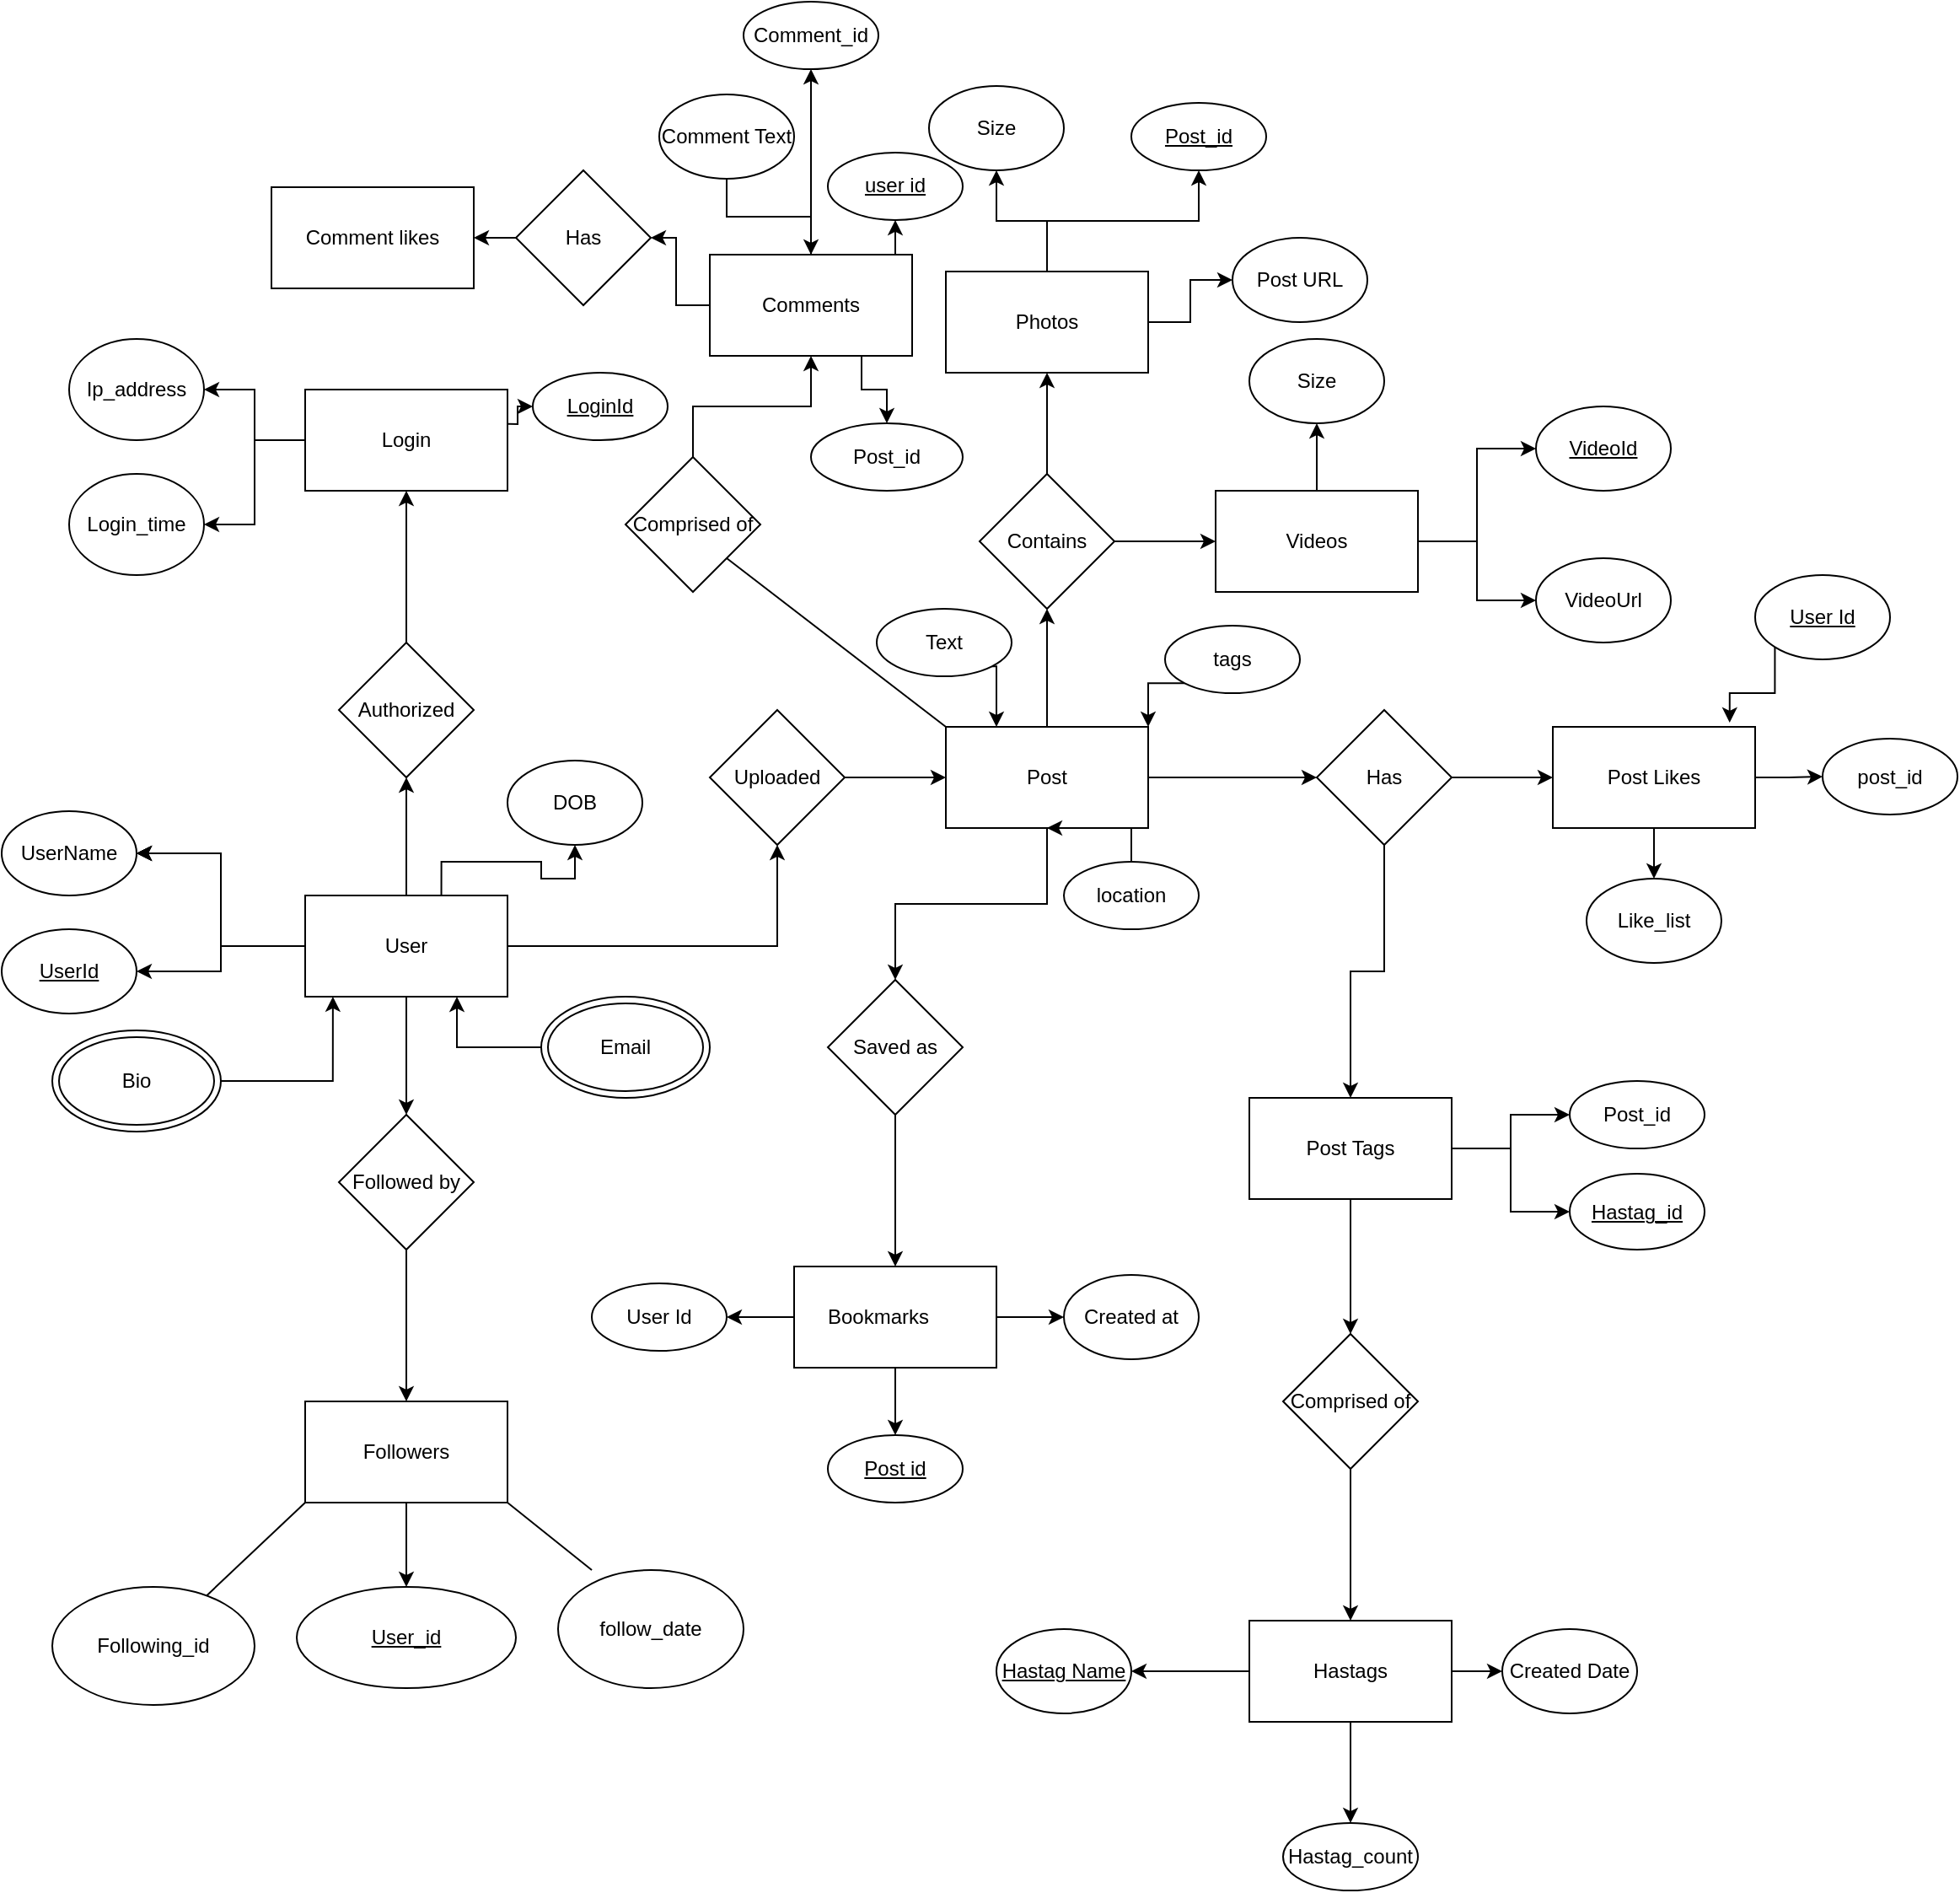 <mxfile version="23.1.2" type="device">
  <diagram name="Page-1" id="n7p46hA-KwcHDRGhU9Bj">
    <mxGraphModel dx="1123" dy="656" grid="1" gridSize="10" guides="1" tooltips="1" connect="1" arrows="1" fold="1" page="1" pageScale="1" pageWidth="1200" pageHeight="1300" background="#ffffff" math="0" shadow="0">
      <root>
        <mxCell id="0" />
        <mxCell id="1" parent="0" />
        <mxCell id="2x9wppMG4TO0C0dCaRWt-3" value="" style="edgeStyle=orthogonalEdgeStyle;rounded=0;orthogonalLoop=1;jettySize=auto;html=1;" edge="1" parent="1" source="2x9wppMG4TO0C0dCaRWt-12" target="2x9wppMG4TO0C0dCaRWt-14">
          <mxGeometry relative="1" as="geometry" />
        </mxCell>
        <mxCell id="2x9wppMG4TO0C0dCaRWt-4" value="" style="edgeStyle=orthogonalEdgeStyle;rounded=0;orthogonalLoop=1;jettySize=auto;html=1;" edge="1" parent="1" source="2x9wppMG4TO0C0dCaRWt-12" target="2x9wppMG4TO0C0dCaRWt-20">
          <mxGeometry relative="1" as="geometry" />
        </mxCell>
        <mxCell id="2x9wppMG4TO0C0dCaRWt-5" value="" style="edgeStyle=orthogonalEdgeStyle;rounded=0;orthogonalLoop=1;jettySize=auto;html=1;" edge="1" parent="1" source="2x9wppMG4TO0C0dCaRWt-12" target="2x9wppMG4TO0C0dCaRWt-29">
          <mxGeometry relative="1" as="geometry" />
        </mxCell>
        <mxCell id="2x9wppMG4TO0C0dCaRWt-6" value="" style="edgeStyle=orthogonalEdgeStyle;rounded=0;orthogonalLoop=1;jettySize=auto;html=1;" edge="1" parent="1" source="2x9wppMG4TO0C0dCaRWt-12" target="2x9wppMG4TO0C0dCaRWt-78">
          <mxGeometry relative="1" as="geometry" />
        </mxCell>
        <mxCell id="2x9wppMG4TO0C0dCaRWt-7" value="" style="edgeStyle=orthogonalEdgeStyle;rounded=0;orthogonalLoop=1;jettySize=auto;html=1;" edge="1" parent="1" source="2x9wppMG4TO0C0dCaRWt-12" target="2x9wppMG4TO0C0dCaRWt-78">
          <mxGeometry relative="1" as="geometry" />
        </mxCell>
        <mxCell id="2x9wppMG4TO0C0dCaRWt-8" value="" style="edgeStyle=orthogonalEdgeStyle;rounded=0;orthogonalLoop=1;jettySize=auto;html=1;" edge="1" parent="1" source="2x9wppMG4TO0C0dCaRWt-12" target="2x9wppMG4TO0C0dCaRWt-78">
          <mxGeometry relative="1" as="geometry" />
        </mxCell>
        <mxCell id="2x9wppMG4TO0C0dCaRWt-9" value="" style="edgeStyle=orthogonalEdgeStyle;rounded=0;orthogonalLoop=1;jettySize=auto;html=1;" edge="1" parent="1" source="2x9wppMG4TO0C0dCaRWt-12" target="2x9wppMG4TO0C0dCaRWt-78">
          <mxGeometry relative="1" as="geometry" />
        </mxCell>
        <mxCell id="2x9wppMG4TO0C0dCaRWt-10" value="" style="edgeStyle=orthogonalEdgeStyle;rounded=0;orthogonalLoop=1;jettySize=auto;html=1;" edge="1" parent="1" source="2x9wppMG4TO0C0dCaRWt-12" target="2x9wppMG4TO0C0dCaRWt-79">
          <mxGeometry relative="1" as="geometry" />
        </mxCell>
        <mxCell id="2x9wppMG4TO0C0dCaRWt-11" value="" style="edgeStyle=orthogonalEdgeStyle;rounded=0;orthogonalLoop=1;jettySize=auto;html=1;exitX=0.673;exitY=0.044;exitDx=0;exitDy=0;exitPerimeter=0;" edge="1" parent="1" source="2x9wppMG4TO0C0dCaRWt-12" target="2x9wppMG4TO0C0dCaRWt-82">
          <mxGeometry relative="1" as="geometry" />
        </mxCell>
        <mxCell id="2x9wppMG4TO0C0dCaRWt-12" value="User" style="rounded=0;whiteSpace=wrap;html=1;" vertex="1" parent="1">
          <mxGeometry x="190" y="638" width="120" height="60" as="geometry" />
        </mxCell>
        <mxCell id="2x9wppMG4TO0C0dCaRWt-13" value="" style="edgeStyle=orthogonalEdgeStyle;rounded=0;orthogonalLoop=1;jettySize=auto;html=1;" edge="1" parent="1" source="2x9wppMG4TO0C0dCaRWt-14" target="2x9wppMG4TO0C0dCaRWt-18">
          <mxGeometry relative="1" as="geometry" />
        </mxCell>
        <mxCell id="2x9wppMG4TO0C0dCaRWt-14" value="Authorized" style="rhombus;whiteSpace=wrap;html=1;rounded=0;" vertex="1" parent="1">
          <mxGeometry x="210" y="488" width="80" height="80" as="geometry" />
        </mxCell>
        <mxCell id="2x9wppMG4TO0C0dCaRWt-15" value="" style="edgeStyle=orthogonalEdgeStyle;rounded=0;orthogonalLoop=1;jettySize=auto;html=1;" edge="1" parent="1" source="2x9wppMG4TO0C0dCaRWt-18" target="2x9wppMG4TO0C0dCaRWt-85">
          <mxGeometry relative="1" as="geometry" />
        </mxCell>
        <mxCell id="2x9wppMG4TO0C0dCaRWt-16" value="" style="edgeStyle=orthogonalEdgeStyle;rounded=0;orthogonalLoop=1;jettySize=auto;html=1;" edge="1" parent="1" source="2x9wppMG4TO0C0dCaRWt-18" target="2x9wppMG4TO0C0dCaRWt-86">
          <mxGeometry relative="1" as="geometry" />
        </mxCell>
        <mxCell id="2x9wppMG4TO0C0dCaRWt-17" value="" style="edgeStyle=orthogonalEdgeStyle;rounded=0;orthogonalLoop=1;jettySize=auto;html=1;" edge="1" parent="1" target="2x9wppMG4TO0C0dCaRWt-87">
          <mxGeometry relative="1" as="geometry">
            <mxPoint x="295.0" y="358.0" as="sourcePoint" />
          </mxGeometry>
        </mxCell>
        <mxCell id="2x9wppMG4TO0C0dCaRWt-18" value="Login" style="whiteSpace=wrap;html=1;rounded=0;" vertex="1" parent="1">
          <mxGeometry x="190" y="338" width="120" height="60" as="geometry" />
        </mxCell>
        <mxCell id="2x9wppMG4TO0C0dCaRWt-19" value="" style="edgeStyle=orthogonalEdgeStyle;rounded=0;orthogonalLoop=1;jettySize=auto;html=1;" edge="1" parent="1" source="2x9wppMG4TO0C0dCaRWt-20" target="2x9wppMG4TO0C0dCaRWt-22">
          <mxGeometry relative="1" as="geometry" />
        </mxCell>
        <mxCell id="2x9wppMG4TO0C0dCaRWt-20" value="Followed by" style="rhombus;whiteSpace=wrap;html=1;rounded=0;" vertex="1" parent="1">
          <mxGeometry x="210" y="768" width="80" height="80" as="geometry" />
        </mxCell>
        <mxCell id="2x9wppMG4TO0C0dCaRWt-21" value="" style="edgeStyle=orthogonalEdgeStyle;rounded=0;orthogonalLoop=1;jettySize=auto;html=1;" edge="1" parent="1" source="2x9wppMG4TO0C0dCaRWt-22" target="2x9wppMG4TO0C0dCaRWt-24">
          <mxGeometry relative="1" as="geometry" />
        </mxCell>
        <mxCell id="2x9wppMG4TO0C0dCaRWt-22" value="Followers" style="whiteSpace=wrap;html=1;rounded=0;" vertex="1" parent="1">
          <mxGeometry x="190" y="938" width="120" height="60" as="geometry" />
        </mxCell>
        <mxCell id="2x9wppMG4TO0C0dCaRWt-23" value="Following_id" style="ellipse;whiteSpace=wrap;html=1;" vertex="1" parent="1">
          <mxGeometry x="40" y="1048" width="120" height="70" as="geometry" />
        </mxCell>
        <mxCell id="2x9wppMG4TO0C0dCaRWt-24" value="&lt;u&gt;User_id&lt;/u&gt;" style="ellipse;whiteSpace=wrap;html=1;rounded=0;" vertex="1" parent="1">
          <mxGeometry x="185" y="1048" width="130" height="60" as="geometry" />
        </mxCell>
        <mxCell id="2x9wppMG4TO0C0dCaRWt-25" value="" style="endArrow=none;html=1;rounded=0;exitX=0;exitY=1;exitDx=0;exitDy=0;" edge="1" parent="1" source="2x9wppMG4TO0C0dCaRWt-22" target="2x9wppMG4TO0C0dCaRWt-23">
          <mxGeometry width="50" height="50" relative="1" as="geometry">
            <mxPoint x="220" y="918" as="sourcePoint" />
            <mxPoint x="270" y="868" as="targetPoint" />
          </mxGeometry>
        </mxCell>
        <mxCell id="2x9wppMG4TO0C0dCaRWt-26" value="follow_date" style="ellipse;whiteSpace=wrap;html=1;" vertex="1" parent="1">
          <mxGeometry x="340" y="1038" width="110" height="70" as="geometry" />
        </mxCell>
        <mxCell id="2x9wppMG4TO0C0dCaRWt-27" value="" style="endArrow=none;html=1;rounded=0;entryX=1;entryY=1;entryDx=0;entryDy=0;exitX=0.182;exitY=0;exitDx=0;exitDy=0;exitPerimeter=0;" edge="1" parent="1" source="2x9wppMG4TO0C0dCaRWt-26" target="2x9wppMG4TO0C0dCaRWt-22">
          <mxGeometry width="50" height="50" relative="1" as="geometry">
            <mxPoint x="220" y="1008" as="sourcePoint" />
            <mxPoint x="270" y="958" as="targetPoint" />
          </mxGeometry>
        </mxCell>
        <mxCell id="2x9wppMG4TO0C0dCaRWt-28" value="" style="edgeStyle=orthogonalEdgeStyle;rounded=0;orthogonalLoop=1;jettySize=auto;html=1;" edge="1" parent="1" source="2x9wppMG4TO0C0dCaRWt-29" target="2x9wppMG4TO0C0dCaRWt-33">
          <mxGeometry relative="1" as="geometry" />
        </mxCell>
        <mxCell id="2x9wppMG4TO0C0dCaRWt-29" value="Uploaded" style="rhombus;whiteSpace=wrap;html=1;rounded=0;" vertex="1" parent="1">
          <mxGeometry x="430" y="528" width="80" height="80" as="geometry" />
        </mxCell>
        <mxCell id="2x9wppMG4TO0C0dCaRWt-30" value="" style="edgeStyle=orthogonalEdgeStyle;rounded=0;orthogonalLoop=1;jettySize=auto;html=1;" edge="1" parent="1" source="2x9wppMG4TO0C0dCaRWt-33" target="2x9wppMG4TO0C0dCaRWt-36">
          <mxGeometry relative="1" as="geometry" />
        </mxCell>
        <mxCell id="2x9wppMG4TO0C0dCaRWt-31" value="" style="edgeStyle=orthogonalEdgeStyle;rounded=0;orthogonalLoop=1;jettySize=auto;html=1;" edge="1" parent="1" source="2x9wppMG4TO0C0dCaRWt-33" target="2x9wppMG4TO0C0dCaRWt-46">
          <mxGeometry relative="1" as="geometry" />
        </mxCell>
        <mxCell id="2x9wppMG4TO0C0dCaRWt-32" value="" style="edgeStyle=orthogonalEdgeStyle;rounded=0;orthogonalLoop=1;jettySize=auto;html=1;" edge="1" parent="1" source="2x9wppMG4TO0C0dCaRWt-33" target="2x9wppMG4TO0C0dCaRWt-51">
          <mxGeometry relative="1" as="geometry" />
        </mxCell>
        <mxCell id="2x9wppMG4TO0C0dCaRWt-33" value="Post" style="whiteSpace=wrap;html=1;rounded=0;" vertex="1" parent="1">
          <mxGeometry x="570" y="538" width="120" height="60" as="geometry" />
        </mxCell>
        <mxCell id="2x9wppMG4TO0C0dCaRWt-34" value="" style="edgeStyle=orthogonalEdgeStyle;rounded=0;orthogonalLoop=1;jettySize=auto;html=1;" edge="1" parent="1" source="2x9wppMG4TO0C0dCaRWt-36" target="2x9wppMG4TO0C0dCaRWt-40">
          <mxGeometry relative="1" as="geometry" />
        </mxCell>
        <mxCell id="2x9wppMG4TO0C0dCaRWt-35" value="" style="edgeStyle=orthogonalEdgeStyle;rounded=0;orthogonalLoop=1;jettySize=auto;html=1;" edge="1" parent="1" source="2x9wppMG4TO0C0dCaRWt-36" target="2x9wppMG4TO0C0dCaRWt-44">
          <mxGeometry relative="1" as="geometry" />
        </mxCell>
        <mxCell id="2x9wppMG4TO0C0dCaRWt-36" value="Contains" style="rhombus;whiteSpace=wrap;html=1;rounded=0;" vertex="1" parent="1">
          <mxGeometry x="590" y="388" width="80" height="80" as="geometry" />
        </mxCell>
        <mxCell id="2x9wppMG4TO0C0dCaRWt-37" value="" style="edgeStyle=orthogonalEdgeStyle;rounded=0;orthogonalLoop=1;jettySize=auto;html=1;" edge="1" parent="1" source="2x9wppMG4TO0C0dCaRWt-40" target="2x9wppMG4TO0C0dCaRWt-88">
          <mxGeometry relative="1" as="geometry" />
        </mxCell>
        <mxCell id="2x9wppMG4TO0C0dCaRWt-38" value="" style="edgeStyle=orthogonalEdgeStyle;rounded=0;orthogonalLoop=1;jettySize=auto;html=1;" edge="1" parent="1" source="2x9wppMG4TO0C0dCaRWt-40" target="2x9wppMG4TO0C0dCaRWt-89">
          <mxGeometry relative="1" as="geometry" />
        </mxCell>
        <mxCell id="2x9wppMG4TO0C0dCaRWt-39" value="" style="edgeStyle=orthogonalEdgeStyle;rounded=0;orthogonalLoop=1;jettySize=auto;html=1;" edge="1" parent="1" source="2x9wppMG4TO0C0dCaRWt-40" target="2x9wppMG4TO0C0dCaRWt-90">
          <mxGeometry relative="1" as="geometry" />
        </mxCell>
        <mxCell id="2x9wppMG4TO0C0dCaRWt-40" value="Photos" style="whiteSpace=wrap;html=1;rounded=0;" vertex="1" parent="1">
          <mxGeometry x="570" y="268" width="120" height="60" as="geometry" />
        </mxCell>
        <mxCell id="2x9wppMG4TO0C0dCaRWt-41" value="" style="edgeStyle=orthogonalEdgeStyle;rounded=0;orthogonalLoop=1;jettySize=auto;html=1;" edge="1" parent="1" source="2x9wppMG4TO0C0dCaRWt-44" target="2x9wppMG4TO0C0dCaRWt-91">
          <mxGeometry relative="1" as="geometry" />
        </mxCell>
        <mxCell id="2x9wppMG4TO0C0dCaRWt-42" value="" style="edgeStyle=orthogonalEdgeStyle;rounded=0;orthogonalLoop=1;jettySize=auto;html=1;" edge="1" parent="1" source="2x9wppMG4TO0C0dCaRWt-44" target="2x9wppMG4TO0C0dCaRWt-92">
          <mxGeometry relative="1" as="geometry" />
        </mxCell>
        <mxCell id="2x9wppMG4TO0C0dCaRWt-43" value="" style="edgeStyle=orthogonalEdgeStyle;rounded=0;orthogonalLoop=1;jettySize=auto;html=1;" edge="1" parent="1" source="2x9wppMG4TO0C0dCaRWt-44" target="2x9wppMG4TO0C0dCaRWt-93">
          <mxGeometry relative="1" as="geometry" />
        </mxCell>
        <mxCell id="2x9wppMG4TO0C0dCaRWt-44" value="Videos" style="whiteSpace=wrap;html=1;rounded=0;" vertex="1" parent="1">
          <mxGeometry x="730" y="398" width="120" height="60" as="geometry" />
        </mxCell>
        <mxCell id="2x9wppMG4TO0C0dCaRWt-45" value="" style="edgeStyle=orthogonalEdgeStyle;rounded=0;orthogonalLoop=1;jettySize=auto;html=1;" edge="1" parent="1" source="2x9wppMG4TO0C0dCaRWt-46" target="2x9wppMG4TO0C0dCaRWt-49">
          <mxGeometry relative="1" as="geometry" />
        </mxCell>
        <mxCell id="2x9wppMG4TO0C0dCaRWt-46" value="Has" style="rhombus;whiteSpace=wrap;html=1;rounded=0;" vertex="1" parent="1">
          <mxGeometry x="790" y="528" width="80" height="80" as="geometry" />
        </mxCell>
        <mxCell id="2x9wppMG4TO0C0dCaRWt-47" value="" style="edgeStyle=orthogonalEdgeStyle;rounded=0;orthogonalLoop=1;jettySize=auto;html=1;" edge="1" parent="1" source="2x9wppMG4TO0C0dCaRWt-49" target="2x9wppMG4TO0C0dCaRWt-105">
          <mxGeometry relative="1" as="geometry" />
        </mxCell>
        <mxCell id="2x9wppMG4TO0C0dCaRWt-48" value="" style="edgeStyle=orthogonalEdgeStyle;rounded=0;orthogonalLoop=1;jettySize=auto;html=1;" edge="1" parent="1" source="2x9wppMG4TO0C0dCaRWt-49" target="2x9wppMG4TO0C0dCaRWt-106">
          <mxGeometry relative="1" as="geometry" />
        </mxCell>
        <mxCell id="2x9wppMG4TO0C0dCaRWt-49" value="Post Likes" style="whiteSpace=wrap;html=1;rounded=0;" vertex="1" parent="1">
          <mxGeometry x="930" y="538" width="120" height="60" as="geometry" />
        </mxCell>
        <mxCell id="2x9wppMG4TO0C0dCaRWt-50" value="" style="edgeStyle=orthogonalEdgeStyle;rounded=0;orthogonalLoop=1;jettySize=auto;html=1;" edge="1" parent="1" source="2x9wppMG4TO0C0dCaRWt-51" target="2x9wppMG4TO0C0dCaRWt-60">
          <mxGeometry relative="1" as="geometry" />
        </mxCell>
        <mxCell id="2x9wppMG4TO0C0dCaRWt-51" value="Saved as" style="rhombus;whiteSpace=wrap;html=1;rounded=0;" vertex="1" parent="1">
          <mxGeometry x="500" y="688" width="80" height="80" as="geometry" />
        </mxCell>
        <mxCell id="2x9wppMG4TO0C0dCaRWt-52" value="" style="edgeStyle=orthogonalEdgeStyle;rounded=0;orthogonalLoop=1;jettySize=auto;html=1;exitX=0.5;exitY=1;exitDx=0;exitDy=0;" edge="1" parent="1" source="2x9wppMG4TO0C0dCaRWt-46" target="2x9wppMG4TO0C0dCaRWt-56">
          <mxGeometry relative="1" as="geometry">
            <mxPoint x="730" y="778.0" as="sourcePoint" />
          </mxGeometry>
        </mxCell>
        <mxCell id="2x9wppMG4TO0C0dCaRWt-53" value="" style="edgeStyle=orthogonalEdgeStyle;rounded=0;orthogonalLoop=1;jettySize=auto;html=1;" edge="1" parent="1" source="2x9wppMG4TO0C0dCaRWt-56" target="2x9wppMG4TO0C0dCaRWt-62">
          <mxGeometry relative="1" as="geometry" />
        </mxCell>
        <mxCell id="2x9wppMG4TO0C0dCaRWt-54" value="" style="edgeStyle=orthogonalEdgeStyle;rounded=0;orthogonalLoop=1;jettySize=auto;html=1;" edge="1" parent="1" source="2x9wppMG4TO0C0dCaRWt-56" target="2x9wppMG4TO0C0dCaRWt-115">
          <mxGeometry relative="1" as="geometry" />
        </mxCell>
        <mxCell id="2x9wppMG4TO0C0dCaRWt-55" value="" style="edgeStyle=orthogonalEdgeStyle;rounded=0;orthogonalLoop=1;jettySize=auto;html=1;" edge="1" parent="1" source="2x9wppMG4TO0C0dCaRWt-56" target="2x9wppMG4TO0C0dCaRWt-116">
          <mxGeometry relative="1" as="geometry" />
        </mxCell>
        <mxCell id="2x9wppMG4TO0C0dCaRWt-56" value="Post Tags" style="whiteSpace=wrap;html=1;rounded=0;" vertex="1" parent="1">
          <mxGeometry x="750" y="758" width="120" height="60" as="geometry" />
        </mxCell>
        <mxCell id="2x9wppMG4TO0C0dCaRWt-57" value="" style="edgeStyle=orthogonalEdgeStyle;rounded=0;orthogonalLoop=1;jettySize=auto;html=1;" edge="1" parent="1" source="2x9wppMG4TO0C0dCaRWt-60" target="2x9wppMG4TO0C0dCaRWt-109">
          <mxGeometry relative="1" as="geometry" />
        </mxCell>
        <mxCell id="2x9wppMG4TO0C0dCaRWt-58" value="" style="edgeStyle=orthogonalEdgeStyle;rounded=0;orthogonalLoop=1;jettySize=auto;html=1;" edge="1" parent="1" source="2x9wppMG4TO0C0dCaRWt-60" target="2x9wppMG4TO0C0dCaRWt-110">
          <mxGeometry relative="1" as="geometry" />
        </mxCell>
        <mxCell id="2x9wppMG4TO0C0dCaRWt-59" value="" style="edgeStyle=orthogonalEdgeStyle;rounded=0;orthogonalLoop=1;jettySize=auto;html=1;" edge="1" parent="1" source="2x9wppMG4TO0C0dCaRWt-60" target="2x9wppMG4TO0C0dCaRWt-111">
          <mxGeometry relative="1" as="geometry" />
        </mxCell>
        <mxCell id="2x9wppMG4TO0C0dCaRWt-60" value="Bookmarks&lt;span style=&quot;white-space: pre;&quot;&gt;&#x9;&lt;/span&gt;" style="whiteSpace=wrap;html=1;rounded=0;" vertex="1" parent="1">
          <mxGeometry x="480" y="858" width="120" height="60" as="geometry" />
        </mxCell>
        <mxCell id="2x9wppMG4TO0C0dCaRWt-61" value="" style="edgeStyle=orthogonalEdgeStyle;rounded=0;orthogonalLoop=1;jettySize=auto;html=1;" edge="1" parent="1" source="2x9wppMG4TO0C0dCaRWt-62" target="2x9wppMG4TO0C0dCaRWt-66">
          <mxGeometry relative="1" as="geometry" />
        </mxCell>
        <mxCell id="2x9wppMG4TO0C0dCaRWt-62" value="Comprised of" style="rhombus;whiteSpace=wrap;html=1;rounded=0;" vertex="1" parent="1">
          <mxGeometry x="770" y="898" width="80" height="80" as="geometry" />
        </mxCell>
        <mxCell id="2x9wppMG4TO0C0dCaRWt-63" value="" style="edgeStyle=orthogonalEdgeStyle;rounded=0;orthogonalLoop=1;jettySize=auto;html=1;" edge="1" parent="1" source="2x9wppMG4TO0C0dCaRWt-66" target="2x9wppMG4TO0C0dCaRWt-112">
          <mxGeometry relative="1" as="geometry" />
        </mxCell>
        <mxCell id="2x9wppMG4TO0C0dCaRWt-64" value="" style="edgeStyle=orthogonalEdgeStyle;rounded=0;orthogonalLoop=1;jettySize=auto;html=1;" edge="1" parent="1" source="2x9wppMG4TO0C0dCaRWt-66" target="2x9wppMG4TO0C0dCaRWt-113">
          <mxGeometry relative="1" as="geometry" />
        </mxCell>
        <mxCell id="2x9wppMG4TO0C0dCaRWt-65" value="" style="edgeStyle=orthogonalEdgeStyle;rounded=0;orthogonalLoop=1;jettySize=auto;html=1;" edge="1" parent="1" source="2x9wppMG4TO0C0dCaRWt-66" target="2x9wppMG4TO0C0dCaRWt-114">
          <mxGeometry relative="1" as="geometry" />
        </mxCell>
        <mxCell id="2x9wppMG4TO0C0dCaRWt-66" value="Hastags" style="whiteSpace=wrap;html=1;rounded=0;" vertex="1" parent="1">
          <mxGeometry x="750" y="1068" width="120" height="60" as="geometry" />
        </mxCell>
        <mxCell id="2x9wppMG4TO0C0dCaRWt-67" value="" style="endArrow=none;html=1;rounded=0;exitX=0;exitY=0;exitDx=0;exitDy=0;entryX=1;entryY=1;entryDx=0;entryDy=0;" edge="1" parent="1" source="2x9wppMG4TO0C0dCaRWt-33" target="2x9wppMG4TO0C0dCaRWt-69">
          <mxGeometry width="50" height="50" relative="1" as="geometry">
            <mxPoint x="560" y="508" as="sourcePoint" />
            <mxPoint x="480" y="458" as="targetPoint" />
          </mxGeometry>
        </mxCell>
        <mxCell id="2x9wppMG4TO0C0dCaRWt-68" value="" style="edgeStyle=orthogonalEdgeStyle;rounded=0;orthogonalLoop=1;jettySize=auto;html=1;" edge="1" parent="1" source="2x9wppMG4TO0C0dCaRWt-69" target="2x9wppMG4TO0C0dCaRWt-74">
          <mxGeometry relative="1" as="geometry" />
        </mxCell>
        <mxCell id="2x9wppMG4TO0C0dCaRWt-69" value="Comprised of" style="rhombus;whiteSpace=wrap;html=1;" vertex="1" parent="1">
          <mxGeometry x="380" y="378" width="80" height="80" as="geometry" />
        </mxCell>
        <mxCell id="2x9wppMG4TO0C0dCaRWt-70" value="" style="edgeStyle=orthogonalEdgeStyle;rounded=0;orthogonalLoop=1;jettySize=auto;html=1;" edge="1" parent="1" source="2x9wppMG4TO0C0dCaRWt-74" target="2x9wppMG4TO0C0dCaRWt-76">
          <mxGeometry relative="1" as="geometry" />
        </mxCell>
        <mxCell id="2x9wppMG4TO0C0dCaRWt-71" value="" style="edgeStyle=orthogonalEdgeStyle;rounded=0;orthogonalLoop=1;jettySize=auto;html=1;" edge="1" parent="1" source="2x9wppMG4TO0C0dCaRWt-74" target="2x9wppMG4TO0C0dCaRWt-94">
          <mxGeometry relative="1" as="geometry" />
        </mxCell>
        <mxCell id="2x9wppMG4TO0C0dCaRWt-72" style="edgeStyle=orthogonalEdgeStyle;rounded=0;orthogonalLoop=1;jettySize=auto;html=1;exitX=0.75;exitY=1;exitDx=0;exitDy=0;" edge="1" parent="1" source="2x9wppMG4TO0C0dCaRWt-74" target="2x9wppMG4TO0C0dCaRWt-97">
          <mxGeometry relative="1" as="geometry">
            <mxPoint x="530" y="368" as="targetPoint" />
          </mxGeometry>
        </mxCell>
        <mxCell id="2x9wppMG4TO0C0dCaRWt-73" style="edgeStyle=orthogonalEdgeStyle;rounded=0;orthogonalLoop=1;jettySize=auto;html=1;exitX=0.75;exitY=0;exitDx=0;exitDy=0;entryX=0.5;entryY=1;entryDx=0;entryDy=0;" edge="1" parent="1" source="2x9wppMG4TO0C0dCaRWt-74" target="2x9wppMG4TO0C0dCaRWt-98">
          <mxGeometry relative="1" as="geometry" />
        </mxCell>
        <mxCell id="2x9wppMG4TO0C0dCaRWt-74" value="Comments" style="whiteSpace=wrap;html=1;" vertex="1" parent="1">
          <mxGeometry x="430" y="258" width="120" height="60" as="geometry" />
        </mxCell>
        <mxCell id="2x9wppMG4TO0C0dCaRWt-75" value="" style="edgeStyle=orthogonalEdgeStyle;rounded=0;orthogonalLoop=1;jettySize=auto;html=1;" edge="1" parent="1" source="2x9wppMG4TO0C0dCaRWt-76" target="2x9wppMG4TO0C0dCaRWt-77">
          <mxGeometry relative="1" as="geometry" />
        </mxCell>
        <mxCell id="2x9wppMG4TO0C0dCaRWt-76" value="Has" style="rhombus;whiteSpace=wrap;html=1;" vertex="1" parent="1">
          <mxGeometry x="315" y="208" width="80" height="80" as="geometry" />
        </mxCell>
        <mxCell id="2x9wppMG4TO0C0dCaRWt-77" value="Comment likes" style="whiteSpace=wrap;html=1;" vertex="1" parent="1">
          <mxGeometry x="170" y="218" width="120" height="60" as="geometry" />
        </mxCell>
        <mxCell id="2x9wppMG4TO0C0dCaRWt-78" value="UserName" style="ellipse;whiteSpace=wrap;html=1;rounded=0;" vertex="1" parent="1">
          <mxGeometry x="10" y="588" width="80" height="50" as="geometry" />
        </mxCell>
        <mxCell id="2x9wppMG4TO0C0dCaRWt-79" value="&lt;u&gt;UserId&lt;/u&gt;" style="ellipse;whiteSpace=wrap;html=1;rounded=0;" vertex="1" parent="1">
          <mxGeometry x="10" y="658" width="80" height="50" as="geometry" />
        </mxCell>
        <mxCell id="2x9wppMG4TO0C0dCaRWt-80" value="Bio" style="ellipse;shape=doubleEllipse;whiteSpace=wrap;html=1;" vertex="1" parent="1">
          <mxGeometry x="40" y="718" width="100" height="60" as="geometry" />
        </mxCell>
        <mxCell id="2x9wppMG4TO0C0dCaRWt-81" style="edgeStyle=orthogonalEdgeStyle;rounded=0;orthogonalLoop=1;jettySize=auto;html=1;entryX=0.137;entryY=0.999;entryDx=0;entryDy=0;entryPerimeter=0;" edge="1" parent="1" source="2x9wppMG4TO0C0dCaRWt-80" target="2x9wppMG4TO0C0dCaRWt-12">
          <mxGeometry relative="1" as="geometry" />
        </mxCell>
        <mxCell id="2x9wppMG4TO0C0dCaRWt-82" value="DOB" style="ellipse;whiteSpace=wrap;html=1;rounded=0;" vertex="1" parent="1">
          <mxGeometry x="310" y="558" width="80" height="50" as="geometry" />
        </mxCell>
        <mxCell id="2x9wppMG4TO0C0dCaRWt-83" style="edgeStyle=orthogonalEdgeStyle;rounded=0;orthogonalLoop=1;jettySize=auto;html=1;entryX=0.75;entryY=1;entryDx=0;entryDy=0;" edge="1" parent="1" source="2x9wppMG4TO0C0dCaRWt-84" target="2x9wppMG4TO0C0dCaRWt-12">
          <mxGeometry relative="1" as="geometry" />
        </mxCell>
        <mxCell id="2x9wppMG4TO0C0dCaRWt-84" value="Email" style="ellipse;shape=doubleEllipse;whiteSpace=wrap;html=1;" vertex="1" parent="1">
          <mxGeometry x="330" y="698" width="100" height="60" as="geometry" />
        </mxCell>
        <mxCell id="2x9wppMG4TO0C0dCaRWt-85" value="Ip_address" style="ellipse;whiteSpace=wrap;html=1;rounded=0;" vertex="1" parent="1">
          <mxGeometry x="50" y="308" width="80" height="60" as="geometry" />
        </mxCell>
        <mxCell id="2x9wppMG4TO0C0dCaRWt-86" value="Login_time" style="ellipse;whiteSpace=wrap;html=1;rounded=0;" vertex="1" parent="1">
          <mxGeometry x="50" y="388" width="80" height="60" as="geometry" />
        </mxCell>
        <mxCell id="2x9wppMG4TO0C0dCaRWt-87" value="&lt;u&gt;LoginId&lt;/u&gt;" style="ellipse;whiteSpace=wrap;html=1;rounded=0;" vertex="1" parent="1">
          <mxGeometry x="325" y="328" width="80" height="40" as="geometry" />
        </mxCell>
        <mxCell id="2x9wppMG4TO0C0dCaRWt-88" value="Size" style="ellipse;whiteSpace=wrap;html=1;rounded=0;" vertex="1" parent="1">
          <mxGeometry x="560" y="158" width="80" height="50" as="geometry" />
        </mxCell>
        <mxCell id="2x9wppMG4TO0C0dCaRWt-89" value="&lt;u&gt;Post_id&lt;/u&gt;" style="ellipse;whiteSpace=wrap;html=1;rounded=0;" vertex="1" parent="1">
          <mxGeometry x="680" y="168" width="80" height="40" as="geometry" />
        </mxCell>
        <mxCell id="2x9wppMG4TO0C0dCaRWt-90" value="Post URL" style="ellipse;whiteSpace=wrap;html=1;rounded=0;" vertex="1" parent="1">
          <mxGeometry x="740" y="248" width="80" height="50" as="geometry" />
        </mxCell>
        <mxCell id="2x9wppMG4TO0C0dCaRWt-91" value="Size" style="ellipse;whiteSpace=wrap;html=1;rounded=0;" vertex="1" parent="1">
          <mxGeometry x="750" y="308" width="80" height="50" as="geometry" />
        </mxCell>
        <mxCell id="2x9wppMG4TO0C0dCaRWt-92" value="&lt;u&gt;VideoId&lt;/u&gt;" style="ellipse;whiteSpace=wrap;html=1;rounded=0;" vertex="1" parent="1">
          <mxGeometry x="920" y="348" width="80" height="50" as="geometry" />
        </mxCell>
        <mxCell id="2x9wppMG4TO0C0dCaRWt-93" value="VideoUrl" style="ellipse;whiteSpace=wrap;html=1;rounded=0;" vertex="1" parent="1">
          <mxGeometry x="920" y="438" width="80" height="50" as="geometry" />
        </mxCell>
        <mxCell id="2x9wppMG4TO0C0dCaRWt-94" value="Comment_id" style="ellipse;whiteSpace=wrap;html=1;" vertex="1" parent="1">
          <mxGeometry x="450" y="108" width="80" height="40" as="geometry" />
        </mxCell>
        <mxCell id="2x9wppMG4TO0C0dCaRWt-95" style="edgeStyle=orthogonalEdgeStyle;rounded=0;orthogonalLoop=1;jettySize=auto;html=1;" edge="1" parent="1" source="2x9wppMG4TO0C0dCaRWt-96" target="2x9wppMG4TO0C0dCaRWt-74">
          <mxGeometry relative="1" as="geometry" />
        </mxCell>
        <mxCell id="2x9wppMG4TO0C0dCaRWt-96" value="Comment Text" style="ellipse;whiteSpace=wrap;html=1;" vertex="1" parent="1">
          <mxGeometry x="400" y="163" width="80" height="50" as="geometry" />
        </mxCell>
        <mxCell id="2x9wppMG4TO0C0dCaRWt-97" value="Post_id" style="ellipse;whiteSpace=wrap;html=1;" vertex="1" parent="1">
          <mxGeometry x="490" y="358" width="90" height="40" as="geometry" />
        </mxCell>
        <mxCell id="2x9wppMG4TO0C0dCaRWt-98" value="&lt;u&gt;user id&lt;/u&gt;" style="ellipse;whiteSpace=wrap;html=1;" vertex="1" parent="1">
          <mxGeometry x="500" y="197.47" width="80" height="40" as="geometry" />
        </mxCell>
        <mxCell id="2x9wppMG4TO0C0dCaRWt-99" style="edgeStyle=orthogonalEdgeStyle;rounded=0;orthogonalLoop=1;jettySize=auto;html=1;exitX=0.5;exitY=0;exitDx=0;exitDy=0;" edge="1" parent="1" source="2x9wppMG4TO0C0dCaRWt-100" target="2x9wppMG4TO0C0dCaRWt-33">
          <mxGeometry relative="1" as="geometry" />
        </mxCell>
        <mxCell id="2x9wppMG4TO0C0dCaRWt-100" value="location" style="ellipse;whiteSpace=wrap;html=1;" vertex="1" parent="1">
          <mxGeometry x="640" y="618" width="80" height="40" as="geometry" />
        </mxCell>
        <mxCell id="2x9wppMG4TO0C0dCaRWt-101" style="edgeStyle=orthogonalEdgeStyle;rounded=0;orthogonalLoop=1;jettySize=auto;html=1;exitX=0;exitY=1;exitDx=0;exitDy=0;entryX=1;entryY=0;entryDx=0;entryDy=0;" edge="1" parent="1" source="2x9wppMG4TO0C0dCaRWt-102" target="2x9wppMG4TO0C0dCaRWt-33">
          <mxGeometry relative="1" as="geometry" />
        </mxCell>
        <mxCell id="2x9wppMG4TO0C0dCaRWt-102" value="tags" style="ellipse;whiteSpace=wrap;html=1;rounded=0;" vertex="1" parent="1">
          <mxGeometry x="700" y="478" width="80" height="40" as="geometry" />
        </mxCell>
        <mxCell id="2x9wppMG4TO0C0dCaRWt-103" style="edgeStyle=orthogonalEdgeStyle;rounded=0;orthogonalLoop=1;jettySize=auto;html=1;exitX=1;exitY=1;exitDx=0;exitDy=0;entryX=0.25;entryY=0;entryDx=0;entryDy=0;" edge="1" parent="1" source="2x9wppMG4TO0C0dCaRWt-104" target="2x9wppMG4TO0C0dCaRWt-33">
          <mxGeometry relative="1" as="geometry" />
        </mxCell>
        <mxCell id="2x9wppMG4TO0C0dCaRWt-104" value="Text" style="ellipse;whiteSpace=wrap;html=1;rounded=0;" vertex="1" parent="1">
          <mxGeometry x="529" y="468" width="80" height="40" as="geometry" />
        </mxCell>
        <mxCell id="2x9wppMG4TO0C0dCaRWt-105" value="Like_list" style="ellipse;whiteSpace=wrap;html=1;rounded=0;" vertex="1" parent="1">
          <mxGeometry x="950" y="628" width="80" height="50" as="geometry" />
        </mxCell>
        <mxCell id="2x9wppMG4TO0C0dCaRWt-106" value="post_id" style="ellipse;whiteSpace=wrap;html=1;rounded=0;" vertex="1" parent="1">
          <mxGeometry x="1090" y="545" width="80" height="45" as="geometry" />
        </mxCell>
        <mxCell id="2x9wppMG4TO0C0dCaRWt-107" value="&lt;u&gt;User Id&lt;/u&gt;" style="ellipse;whiteSpace=wrap;html=1;rounded=0;" vertex="1" parent="1">
          <mxGeometry x="1050" y="448" width="80" height="50" as="geometry" />
        </mxCell>
        <mxCell id="2x9wppMG4TO0C0dCaRWt-108" style="edgeStyle=orthogonalEdgeStyle;rounded=0;orthogonalLoop=1;jettySize=auto;html=1;exitX=0;exitY=1;exitDx=0;exitDy=0;entryX=0.874;entryY=-0.042;entryDx=0;entryDy=0;entryPerimeter=0;" edge="1" parent="1" source="2x9wppMG4TO0C0dCaRWt-107" target="2x9wppMG4TO0C0dCaRWt-49">
          <mxGeometry relative="1" as="geometry" />
        </mxCell>
        <mxCell id="2x9wppMG4TO0C0dCaRWt-109" value="Created at" style="ellipse;whiteSpace=wrap;html=1;rounded=0;" vertex="1" parent="1">
          <mxGeometry x="640" y="863" width="80" height="50" as="geometry" />
        </mxCell>
        <mxCell id="2x9wppMG4TO0C0dCaRWt-110" value="&lt;u&gt;Post id&lt;/u&gt;" style="ellipse;whiteSpace=wrap;html=1;rounded=0;" vertex="1" parent="1">
          <mxGeometry x="500" y="958" width="80" height="40" as="geometry" />
        </mxCell>
        <mxCell id="2x9wppMG4TO0C0dCaRWt-111" value="User Id" style="ellipse;whiteSpace=wrap;html=1;rounded=0;" vertex="1" parent="1">
          <mxGeometry x="360" y="868" width="80" height="40" as="geometry" />
        </mxCell>
        <mxCell id="2x9wppMG4TO0C0dCaRWt-112" value="&lt;u&gt;Hastag Name&lt;/u&gt;" style="ellipse;whiteSpace=wrap;html=1;rounded=0;" vertex="1" parent="1">
          <mxGeometry x="600" y="1073" width="80" height="50" as="geometry" />
        </mxCell>
        <mxCell id="2x9wppMG4TO0C0dCaRWt-113" value="Hastag_count" style="ellipse;whiteSpace=wrap;html=1;rounded=0;" vertex="1" parent="1">
          <mxGeometry x="770" y="1188" width="80" height="40" as="geometry" />
        </mxCell>
        <mxCell id="2x9wppMG4TO0C0dCaRWt-114" value="Created Date" style="ellipse;whiteSpace=wrap;html=1;rounded=0;" vertex="1" parent="1">
          <mxGeometry x="900" y="1073" width="80" height="50" as="geometry" />
        </mxCell>
        <mxCell id="2x9wppMG4TO0C0dCaRWt-115" value="Post_id" style="ellipse;whiteSpace=wrap;html=1;rounded=0;" vertex="1" parent="1">
          <mxGeometry x="940" y="748" width="80" height="40" as="geometry" />
        </mxCell>
        <mxCell id="2x9wppMG4TO0C0dCaRWt-116" value="&lt;u&gt;Hastag_id&lt;/u&gt;" style="ellipse;whiteSpace=wrap;html=1;rounded=0;" vertex="1" parent="1">
          <mxGeometry x="940" y="803" width="80" height="45" as="geometry" />
        </mxCell>
      </root>
    </mxGraphModel>
  </diagram>
</mxfile>
